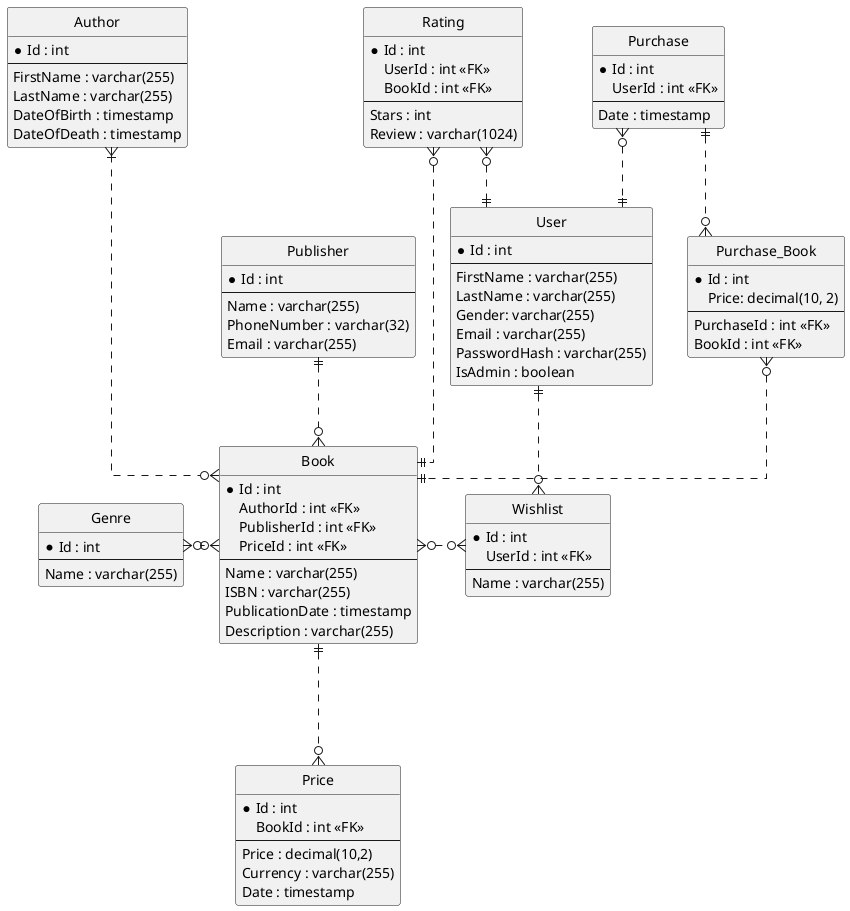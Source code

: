 @startuml Book Hub ERD

' !pragma ratio 0.2

skinparam linetype ortho
hide circles

'Book, Rating, Genre, Author, Publisher'
entity Book {
    *Id : int
    AuthorId : int <<FK>>
    PublisherId : int <<FK>>
    PriceId : int <<FK>>
    ---
    Name : varchar(255)
    ISBN : varchar(255)
    PublicationDate : timestamp
    Description : varchar(255)
}

entity Rating {
    *Id : int
    UserId : int <<FK>>
    BookId : int <<FK>>
    ---
    Stars : int
    Review : varchar(1024)
}

entity Genre {
    *Id : int
    ---
    Name : varchar(255)
}

entity Author {
    *Id : int
    ---
    FirstName : varchar(255)
    LastName : varchar(255)
    DateOfBirth : timestamp
    DateOfDeath : timestamp
}

entity Publisher {
    *Id : int
    ---
    Name : varchar(255)
    PhoneNumber : varchar(32)
    Email : varchar(255)
}

entity Price {
    *Id : int
    BookId : int <<FK>>
    ---
    Price : decimal(10,2)
    Currency : varchar(255)
    Date : timestamp
}

'User, Wishlist, Wishlist_Book'
entity Wishlist {
    *Id : int
    UserId : int <<FK>>
    ---
    Name : varchar(255)
}

entity User {
    *Id : int
    ---
    FirstName : varchar(255)
    LastName : varchar(255)
    Gender: varchar(255)
    Email : varchar(255)
    PasswordHash : varchar(255)
    IsAdmin : boolean
}

'Purchase'
entity Purchase {
    *Id : int
    UserId : int <<FK>>
    ---
    Date : timestamp
}

entity Purchase_Book {
    *Id : int
    Price: decimal(10, 2)
    ---
    PurchaseId : int <<FK>>
    BookId : int <<FK>>
}


Book }o.o{ Wishlist
Book }o.left.o{ Genre

Book ||...o{ Price

Author }|...o{ Book


Publisher ||..o{ Book

User ||..o{ Wishlist

Rating }o..|| Book
Rating }o..|| User

Purchase ||..o{ Purchase_Book
Purchase }o..|| User
Purchase_Book }o..|| Book

@enduml
